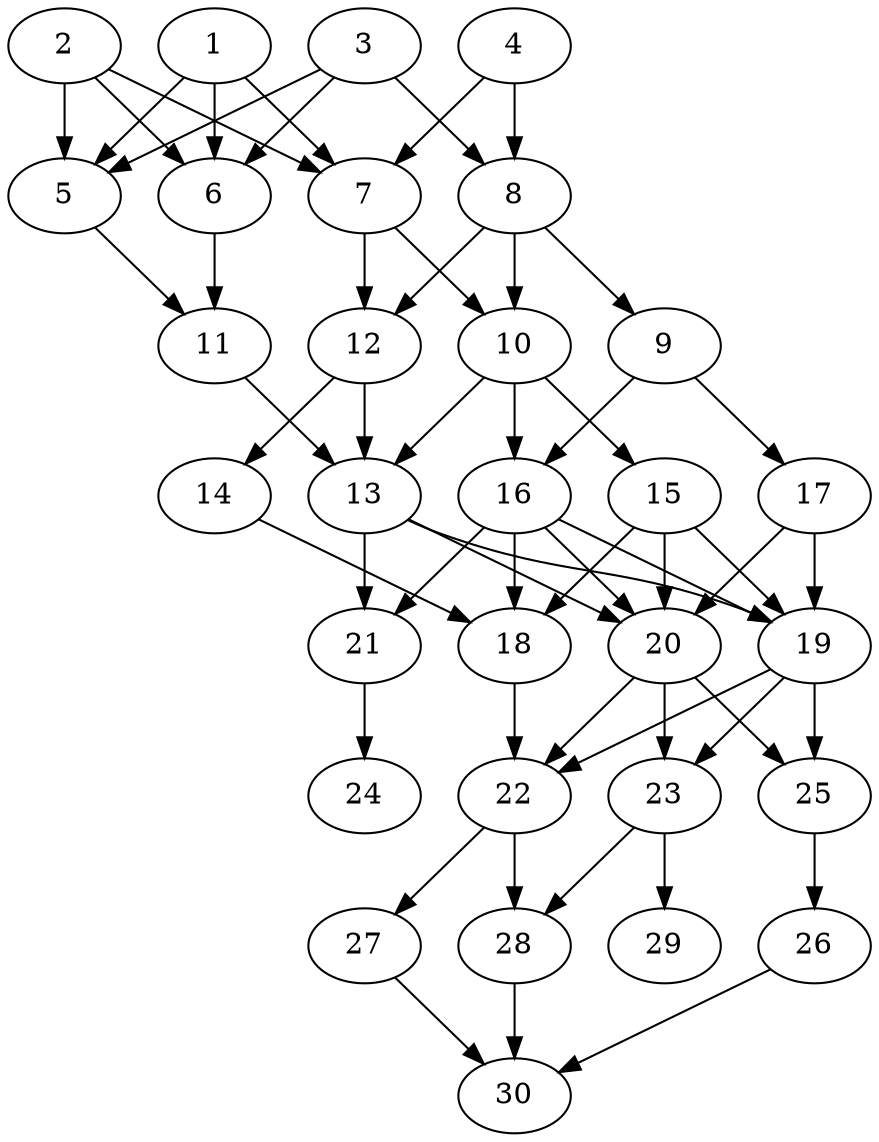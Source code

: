 // DAG automatically generated by daggen at Thu Oct  3 14:04:19 2019
// ./daggen --dot -n 30 --ccr 0.3 --fat 0.5 --regular 0.9 --density 0.7 --mindata 5242880 --maxdata 52428800 
digraph G {
  1 [size="96276480", alpha="0.09", expect_size="28882944"] 
  1 -> 5 [size ="28882944"]
  1 -> 6 [size ="28882944"]
  1 -> 7 [size ="28882944"]
  2 [size="155357867", alpha="0.06", expect_size="46607360"] 
  2 -> 5 [size ="46607360"]
  2 -> 6 [size ="46607360"]
  2 -> 7 [size ="46607360"]
  3 [size="43004587", alpha="0.15", expect_size="12901376"] 
  3 -> 5 [size ="12901376"]
  3 -> 6 [size ="12901376"]
  3 -> 8 [size ="12901376"]
  4 [size="153142613", alpha="0.10", expect_size="45942784"] 
  4 -> 7 [size ="45942784"]
  4 -> 8 [size ="45942784"]
  5 [size="139994453", alpha="0.19", expect_size="41998336"] 
  5 -> 11 [size ="41998336"]
  6 [size="22097920", alpha="0.19", expect_size="6629376"] 
  6 -> 11 [size ="6629376"]
  7 [size="118234453", alpha="0.05", expect_size="35470336"] 
  7 -> 10 [size ="35470336"]
  7 -> 12 [size ="35470336"]
  8 [size="146629973", alpha="0.11", expect_size="43988992"] 
  8 -> 9 [size ="43988992"]
  8 -> 10 [size ="43988992"]
  8 -> 12 [size ="43988992"]
  9 [size="54108160", alpha="0.08", expect_size="16232448"] 
  9 -> 16 [size ="16232448"]
  9 -> 17 [size ="16232448"]
  10 [size="108875093", alpha="0.12", expect_size="32662528"] 
  10 -> 13 [size ="32662528"]
  10 -> 15 [size ="32662528"]
  10 -> 16 [size ="32662528"]
  11 [size="128139947", alpha="0.12", expect_size="38441984"] 
  11 -> 13 [size ="38441984"]
  12 [size="39587840", alpha="0.15", expect_size="11876352"] 
  12 -> 13 [size ="11876352"]
  12 -> 14 [size ="11876352"]
  13 [size="86316373", alpha="0.07", expect_size="25894912"] 
  13 -> 19 [size ="25894912"]
  13 -> 20 [size ="25894912"]
  13 -> 21 [size ="25894912"]
  14 [size="47677440", alpha="0.14", expect_size="14303232"] 
  14 -> 18 [size ="14303232"]
  15 [size="127235413", alpha="0.09", expect_size="38170624"] 
  15 -> 18 [size ="38170624"]
  15 -> 19 [size ="38170624"]
  15 -> 20 [size ="38170624"]
  16 [size="117555200", alpha="0.12", expect_size="35266560"] 
  16 -> 18 [size ="35266560"]
  16 -> 19 [size ="35266560"]
  16 -> 20 [size ="35266560"]
  16 -> 21 [size ="35266560"]
  17 [size="108933120", alpha="0.20", expect_size="32679936"] 
  17 -> 19 [size ="32679936"]
  17 -> 20 [size ="32679936"]
  18 [size="149135360", alpha="0.13", expect_size="44740608"] 
  18 -> 22 [size ="44740608"]
  19 [size="74789547", alpha="0.08", expect_size="22436864"] 
  19 -> 22 [size ="22436864"]
  19 -> 23 [size ="22436864"]
  19 -> 25 [size ="22436864"]
  20 [size="137352533", alpha="0.03", expect_size="41205760"] 
  20 -> 22 [size ="41205760"]
  20 -> 23 [size ="41205760"]
  20 -> 25 [size ="41205760"]
  21 [size="72185173", alpha="0.09", expect_size="21655552"] 
  21 -> 24 [size ="21655552"]
  22 [size="166871040", alpha="0.12", expect_size="50061312"] 
  22 -> 27 [size ="50061312"]
  22 -> 28 [size ="50061312"]
  23 [size="126528853", alpha="0.19", expect_size="37958656"] 
  23 -> 28 [size ="37958656"]
  23 -> 29 [size ="37958656"]
  24 [size="21312853", alpha="0.02", expect_size="6393856"] 
  25 [size="132713813", alpha="0.01", expect_size="39814144"] 
  25 -> 26 [size ="39814144"]
  26 [size="43158187", alpha="0.01", expect_size="12947456"] 
  26 -> 30 [size ="12947456"]
  27 [size="134608213", alpha="0.14", expect_size="40382464"] 
  27 -> 30 [size ="40382464"]
  28 [size="133949440", alpha="0.03", expect_size="40184832"] 
  28 -> 30 [size ="40184832"]
  29 [size="77117440", alpha="0.16", expect_size="23135232"] 
  30 [size="139035307", alpha="0.02", expect_size="41710592"] 
}
